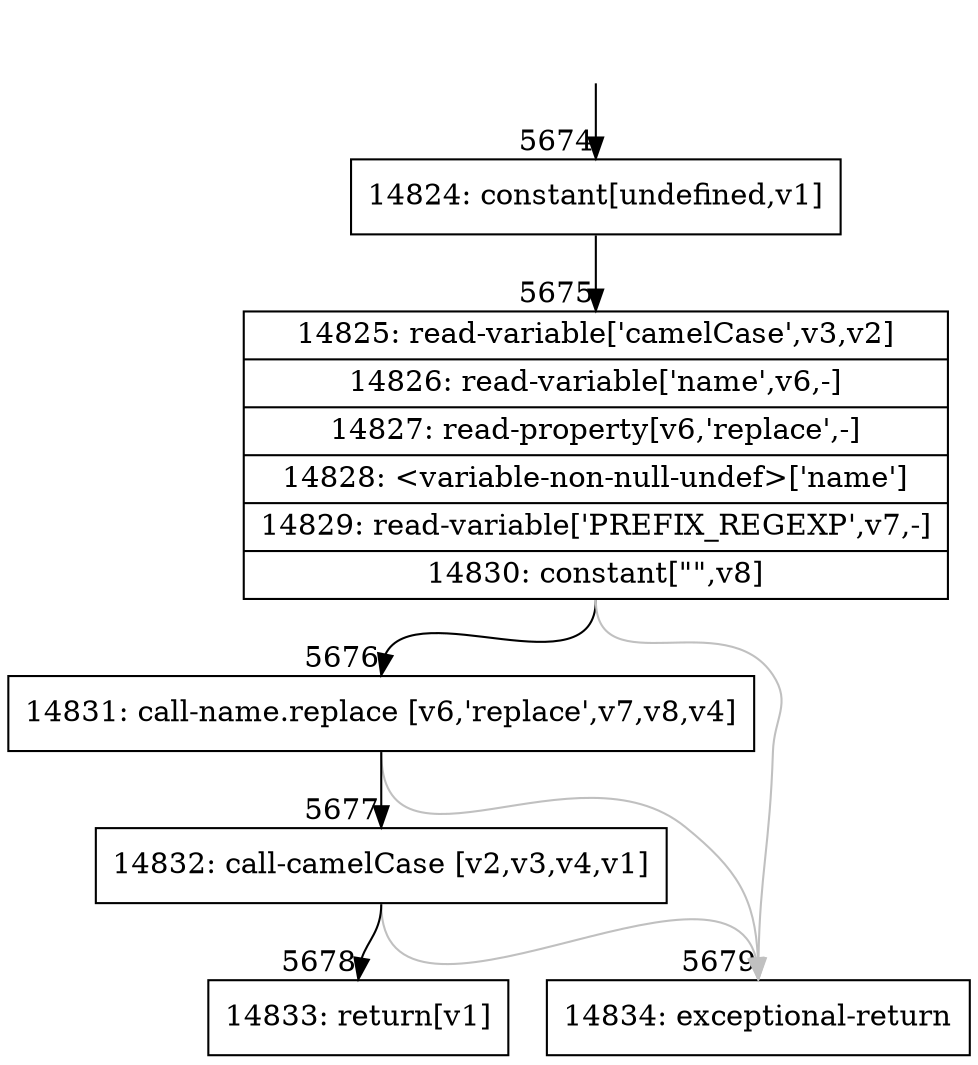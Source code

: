 digraph {
rankdir="TD"
BB_entry415[shape=none,label=""];
BB_entry415 -> BB5674 [tailport=s, headport=n, headlabel="    5674"]
BB5674 [shape=record label="{14824: constant[undefined,v1]}" ] 
BB5674 -> BB5675 [tailport=s, headport=n, headlabel="      5675"]
BB5675 [shape=record label="{14825: read-variable['camelCase',v3,v2]|14826: read-variable['name',v6,-]|14827: read-property[v6,'replace',-]|14828: \<variable-non-null-undef\>['name']|14829: read-variable['PREFIX_REGEXP',v7,-]|14830: constant[\"\",v8]}" ] 
BB5675 -> BB5676 [tailport=s, headport=n, headlabel="      5676"]
BB5675 -> BB5679 [tailport=s, headport=n, color=gray, headlabel="      5679"]
BB5676 [shape=record label="{14831: call-name.replace [v6,'replace',v7,v8,v4]}" ] 
BB5676 -> BB5677 [tailport=s, headport=n, headlabel="      5677"]
BB5676 -> BB5679 [tailport=s, headport=n, color=gray]
BB5677 [shape=record label="{14832: call-camelCase [v2,v3,v4,v1]}" ] 
BB5677 -> BB5678 [tailport=s, headport=n, headlabel="      5678"]
BB5677 -> BB5679 [tailport=s, headport=n, color=gray]
BB5678 [shape=record label="{14833: return[v1]}" ] 
BB5679 [shape=record label="{14834: exceptional-return}" ] 
//#$~ 8770
}
